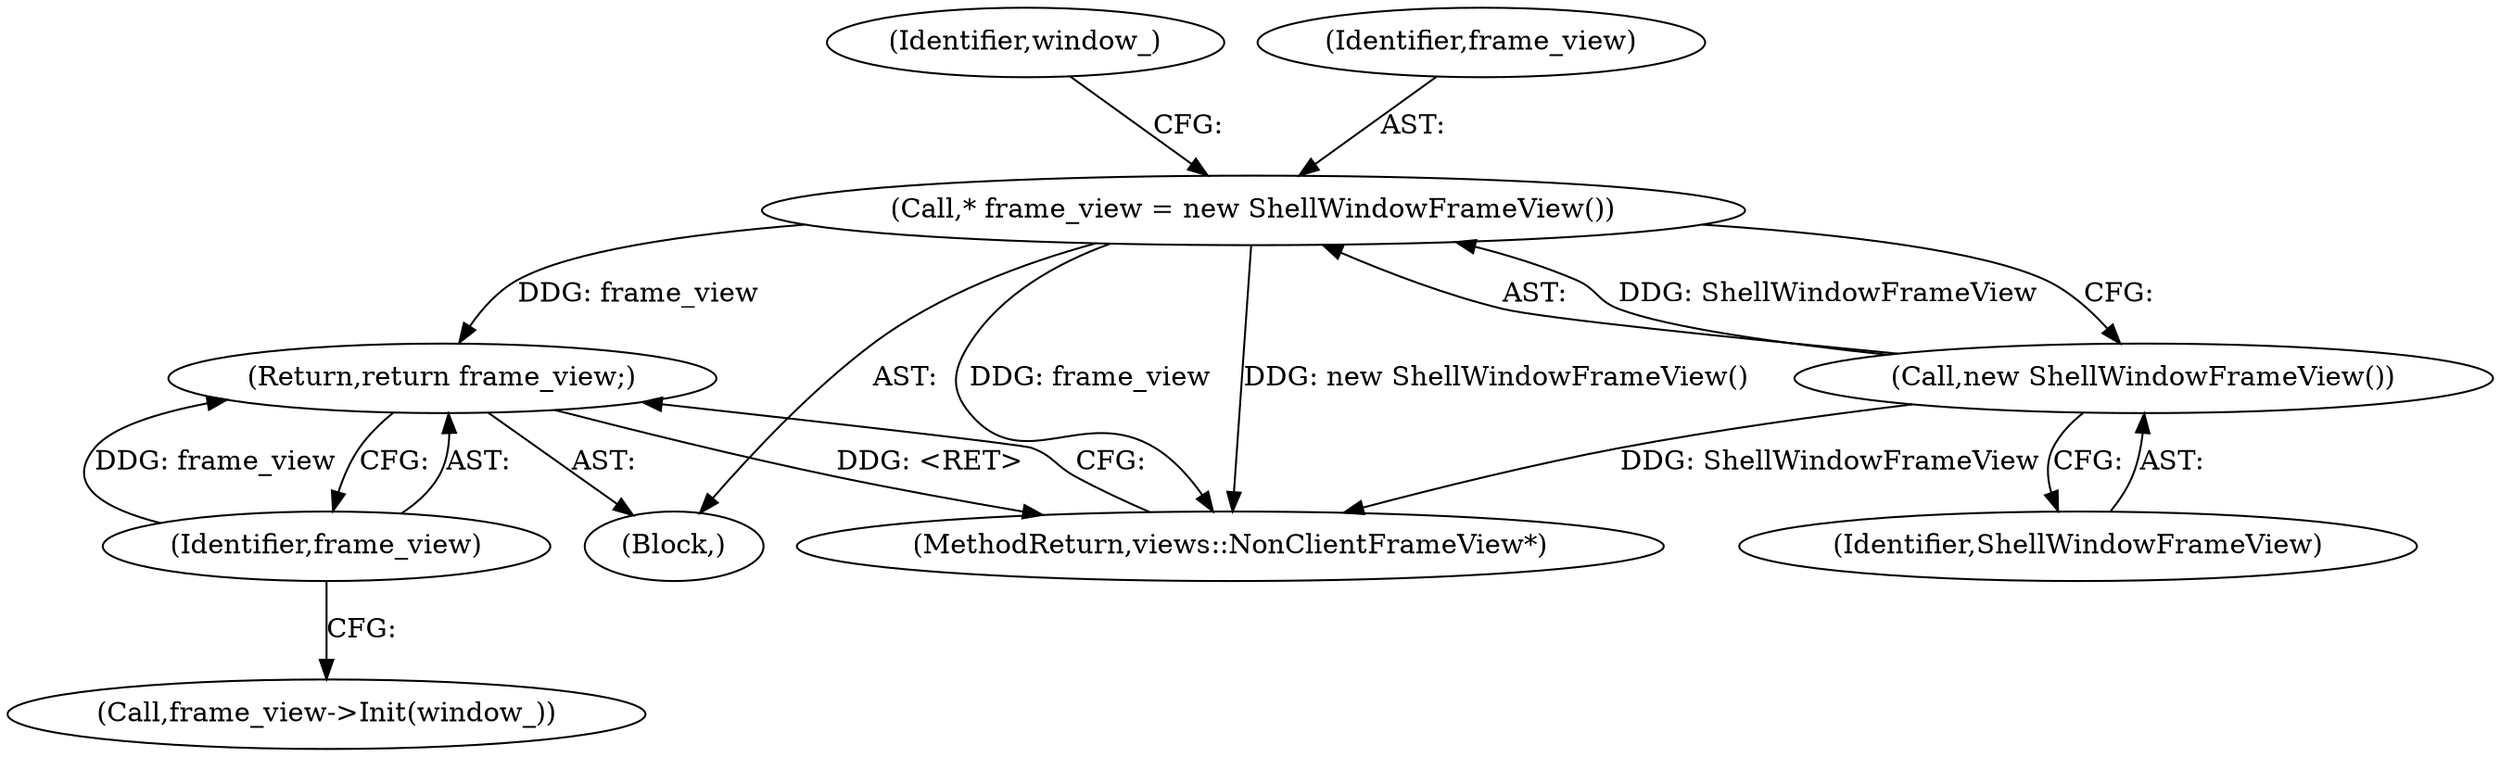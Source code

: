 digraph "1_Chrome_7f8cdab6fda192d15e45a3e9682b1eec427870c5_0@pointer" {
"1000110" [label="(Return,return frame_view;)"];
"1000111" [label="(Identifier,frame_view)"];
"1000104" [label="(Call,* frame_view = new ShellWindowFrameView())"];
"1000106" [label="(Call,new ShellWindowFrameView())"];
"1000108" [label="(Call,frame_view->Init(window_))"];
"1000107" [label="(Identifier,ShellWindowFrameView)"];
"1000110" [label="(Return,return frame_view;)"];
"1000112" [label="(MethodReturn,views::NonClientFrameView*)"];
"1000109" [label="(Identifier,window_)"];
"1000111" [label="(Identifier,frame_view)"];
"1000102" [label="(Block,)"];
"1000104" [label="(Call,* frame_view = new ShellWindowFrameView())"];
"1000106" [label="(Call,new ShellWindowFrameView())"];
"1000105" [label="(Identifier,frame_view)"];
"1000110" -> "1000102"  [label="AST: "];
"1000110" -> "1000111"  [label="CFG: "];
"1000111" -> "1000110"  [label="AST: "];
"1000112" -> "1000110"  [label="CFG: "];
"1000110" -> "1000112"  [label="DDG: <RET>"];
"1000111" -> "1000110"  [label="DDG: frame_view"];
"1000104" -> "1000110"  [label="DDG: frame_view"];
"1000111" -> "1000108"  [label="CFG: "];
"1000104" -> "1000102"  [label="AST: "];
"1000104" -> "1000106"  [label="CFG: "];
"1000105" -> "1000104"  [label="AST: "];
"1000106" -> "1000104"  [label="AST: "];
"1000109" -> "1000104"  [label="CFG: "];
"1000104" -> "1000112"  [label="DDG: frame_view"];
"1000104" -> "1000112"  [label="DDG: new ShellWindowFrameView()"];
"1000106" -> "1000104"  [label="DDG: ShellWindowFrameView"];
"1000106" -> "1000107"  [label="CFG: "];
"1000107" -> "1000106"  [label="AST: "];
"1000106" -> "1000112"  [label="DDG: ShellWindowFrameView"];
}
